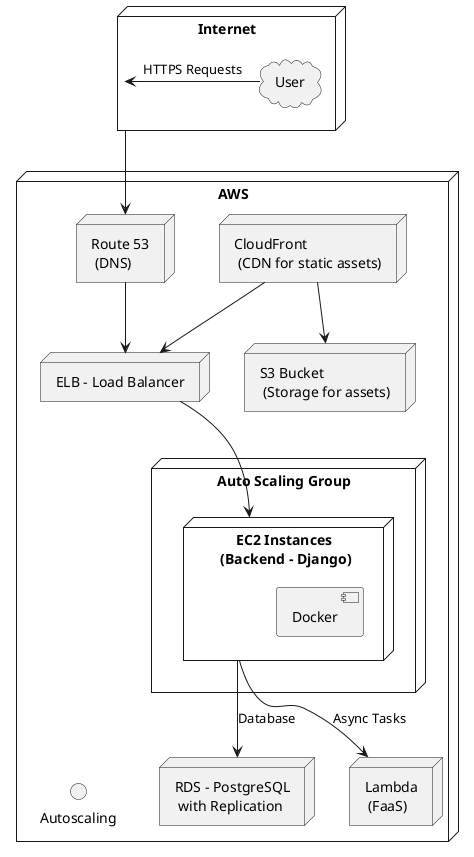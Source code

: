 @startuml
node "Internet" as internet {
  cloud "User" as user
}

node "AWS" as aws {
  node "ELB - Load Balancer" as elb
  elb -[hidden]--> "Autoscaling"

  node "Auto Scaling Group" as asg {
    node "EC2 Instances\n (Backend - Django)" as ec2 {
      [Docker] 
    }
  }

  node "CloudFront\n (CDN for static assets)" as cloudfront
  node "Route 53\n (DNS)" as route53

  cloudfront --> elb
  route53 --> elb

  node "RDS - PostgreSQL\n with Replication" as rds

  node "Lambda\n (FaaS)" as lambda
  node "S3 Bucket\n (Storage for assets)" as s3

  ec2 --> rds : "Database"
  ec2 --> lambda : "Async Tasks"
  elb --> ec2
}

internet -down-> route53
cloudfront --> s3

user -left-> internet : "HTTPS Requests"
@enduml
